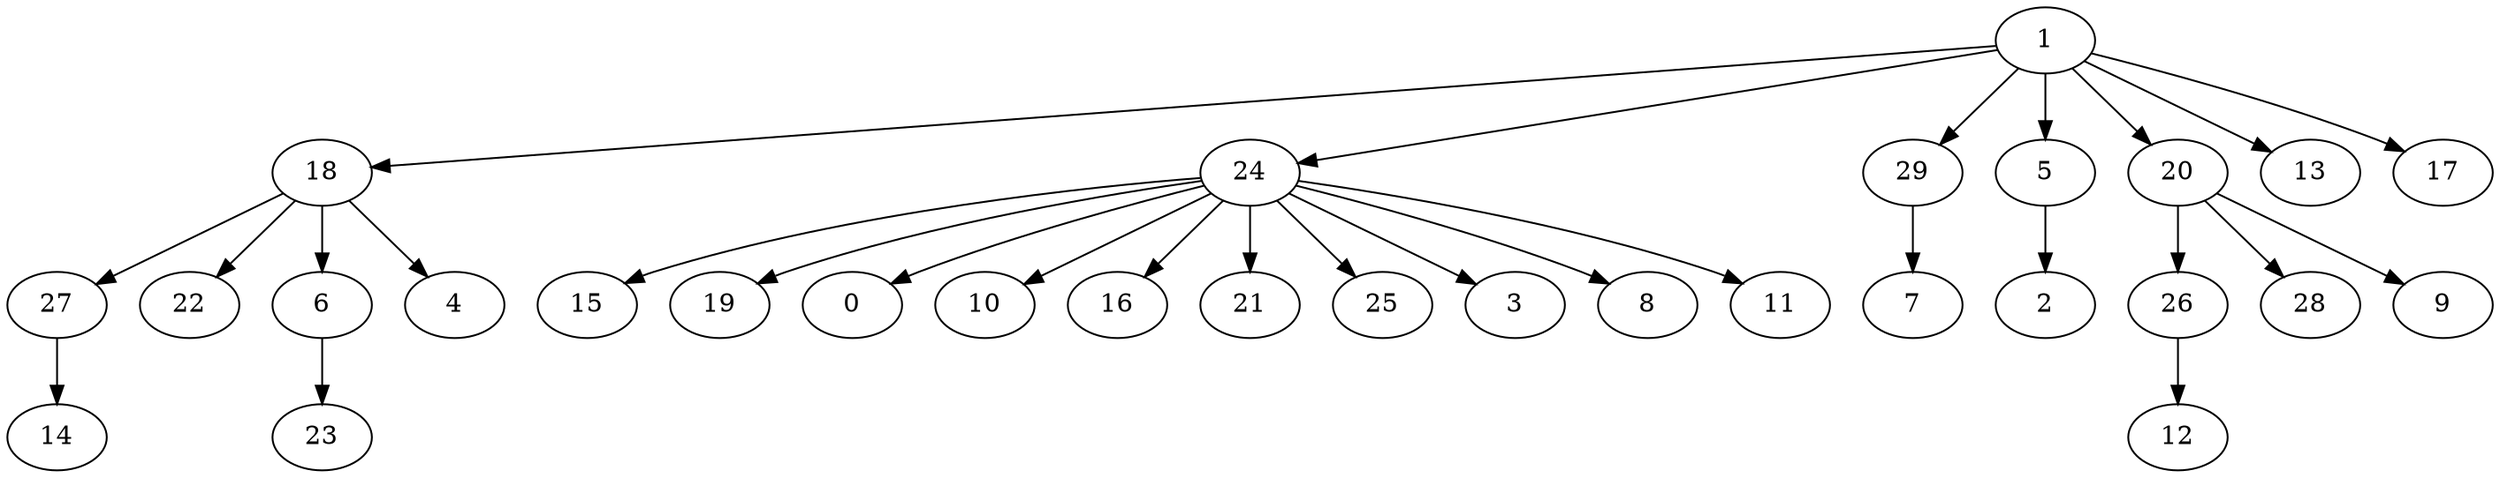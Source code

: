 digraph {
  1 -> 18;
  1 -> 24;
  1 -> 29;
  1 -> 5;
  1 -> 20;
  1 -> 13;
  1 -> 17;
  18 -> 27;
  18 -> 22;
  18 -> 6;
  18 -> 4;
  24 -> 15;
  24 -> 19;
  24 -> 0;
  24 -> 10;
  24 -> 16;
  24 -> 21;
  24 -> 25;
  24 -> 3;
  24 -> 8;
  24 -> 11;
  29 -> 7;
  5 -> 2;
  20 -> 26;
  20 -> 28;
  20 -> 9;
  27 -> 14;
  6 -> 23;
  26 -> 12;
}